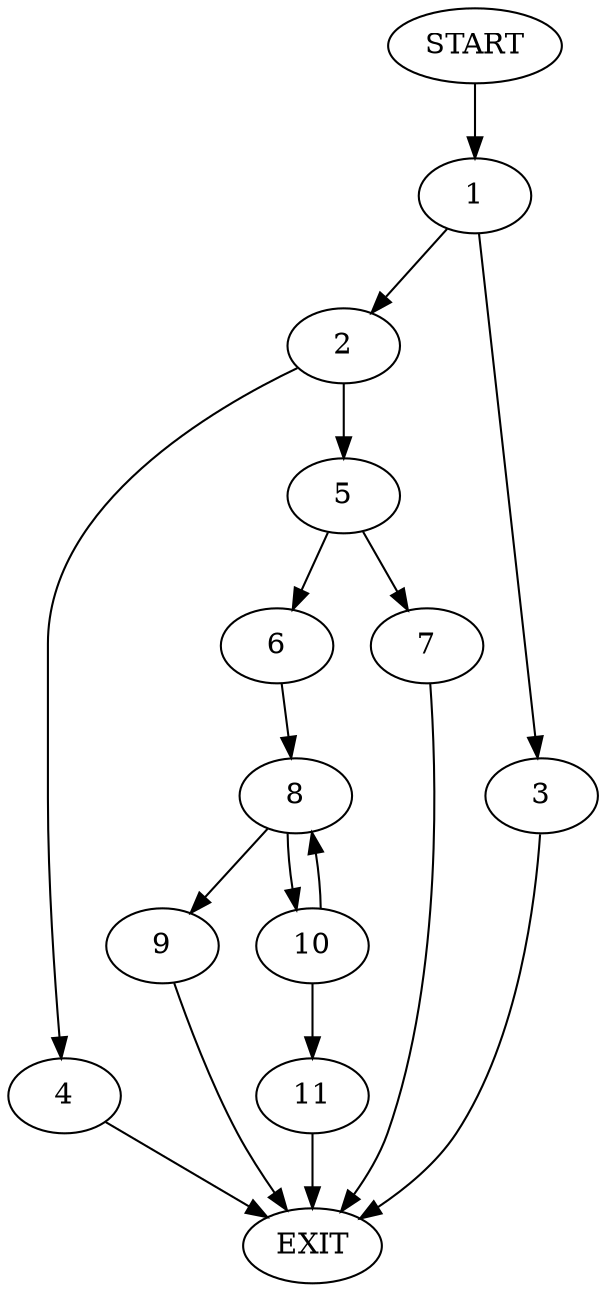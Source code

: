 digraph {
0 [label="START"]
12 [label="EXIT"]
0 -> 1
1 -> 2
1 -> 3
3 -> 12
2 -> 4
2 -> 5
4 -> 12
5 -> 6
5 -> 7
6 -> 8
7 -> 12
8 -> 9
8 -> 10
9 -> 12
10 -> 8
10 -> 11
11 -> 12
}
